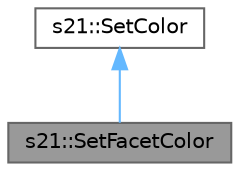 digraph "s21::SetFacetColor"
{
 // LATEX_PDF_SIZE
  bgcolor="transparent";
  edge [fontname=Helvetica,fontsize=10,labelfontname=Helvetica,labelfontsize=10];
  node [fontname=Helvetica,fontsize=10,shape=box,height=0.2,width=0.4];
  Node1 [id="Node000001",label="s21::SetFacetColor",height=0.2,width=0.4,color="gray40", fillcolor="grey60", style="filled", fontcolor="black",tooltip="Класс для установки цвета ребер модели"];
  Node2 -> Node1 [id="edge1_Node000001_Node000002",dir="back",color="steelblue1",style="solid",tooltip=" "];
  Node2 [id="Node000002",label="s21::SetColor",height=0.2,width=0.4,color="gray40", fillcolor="white", style="filled",URL="$classs21_1_1SetColor.html",tooltip="Класс, отвечающий за установку цвета"];
}
